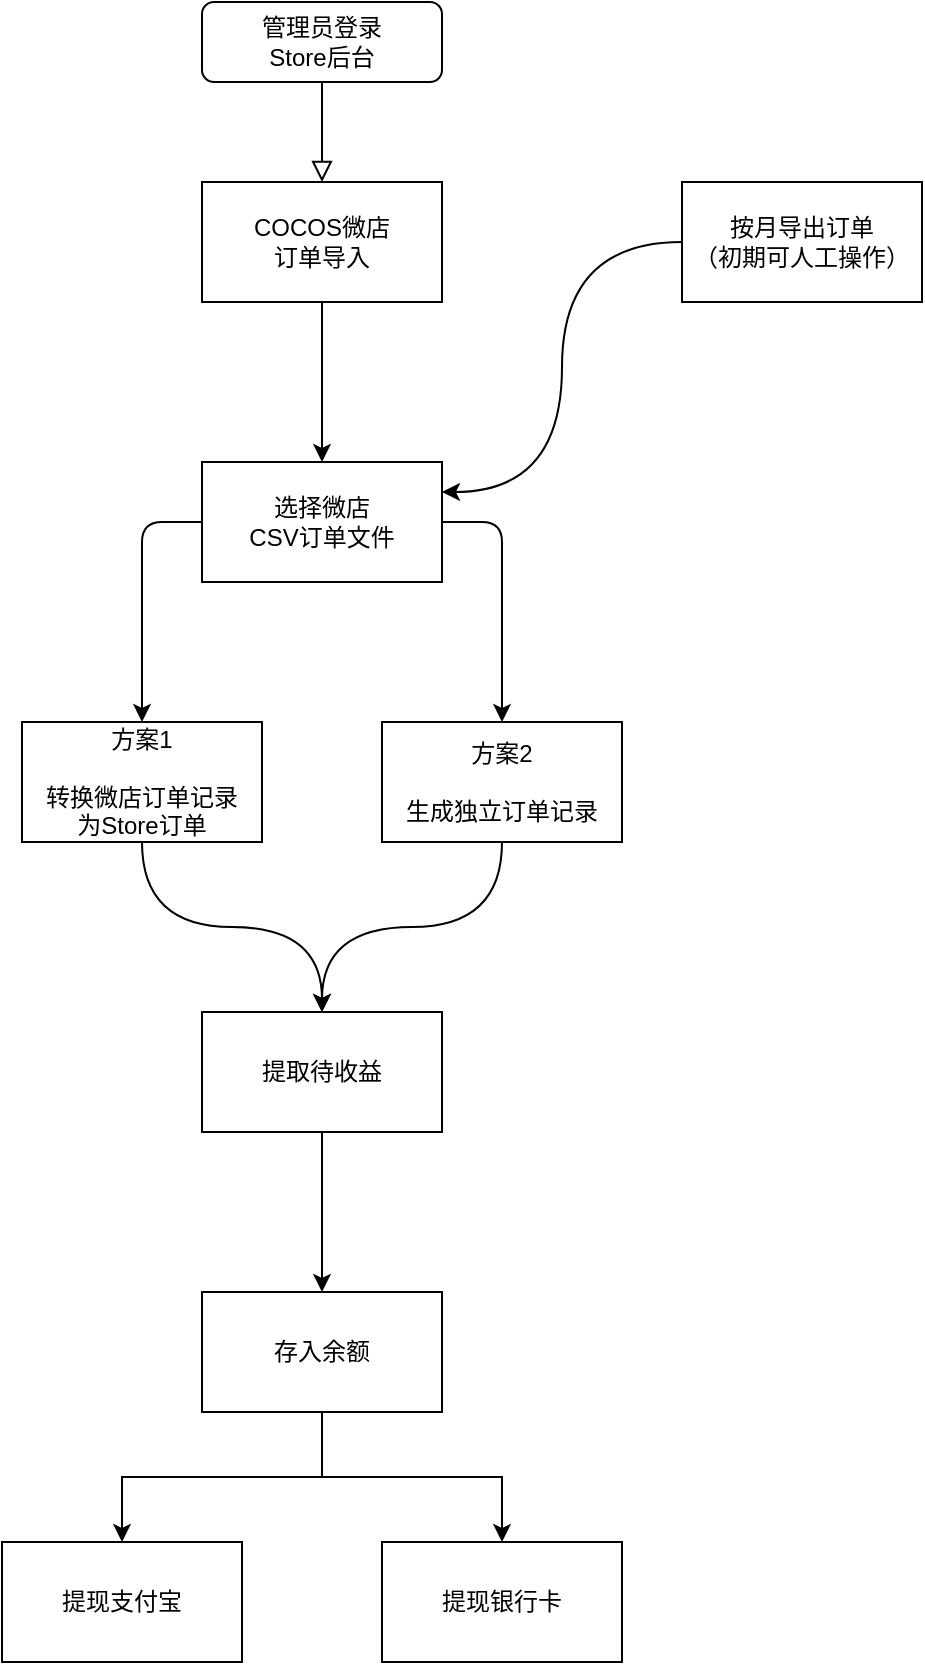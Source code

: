 <mxfile version="14.6.11" type="github">
  <diagram id="C5RBs43oDa-KdzZeNtuy" name="Page-1">
    <mxGraphModel dx="1037" dy="991" grid="1" gridSize="10" guides="1" tooltips="1" connect="1" arrows="1" fold="1" page="1" pageScale="1" pageWidth="827" pageHeight="1169" math="0" shadow="0">
      <root>
        <mxCell id="WIyWlLk6GJQsqaUBKTNV-0" />
        <mxCell id="WIyWlLk6GJQsqaUBKTNV-1" parent="WIyWlLk6GJQsqaUBKTNV-0" />
        <mxCell id="WIyWlLk6GJQsqaUBKTNV-2" value="" style="rounded=0;html=1;jettySize=auto;orthogonalLoop=1;fontSize=11;endArrow=block;endFill=0;endSize=8;strokeWidth=1;shadow=0;labelBackgroundColor=none;edgeStyle=orthogonalEdgeStyle;" parent="WIyWlLk6GJQsqaUBKTNV-1" source="WIyWlLk6GJQsqaUBKTNV-3" edge="1">
          <mxGeometry relative="1" as="geometry">
            <mxPoint x="220" y="170" as="targetPoint" />
          </mxGeometry>
        </mxCell>
        <mxCell id="WIyWlLk6GJQsqaUBKTNV-3" value="管理员登录&lt;br&gt;Store后台" style="rounded=1;whiteSpace=wrap;html=1;fontSize=12;glass=0;strokeWidth=1;shadow=0;" parent="WIyWlLk6GJQsqaUBKTNV-1" vertex="1">
          <mxGeometry x="160" y="80" width="120" height="40" as="geometry" />
        </mxCell>
        <mxCell id="PL2VfHsdXzQc7TMgbp8--2" value="" style="edgeStyle=orthogonalEdgeStyle;rounded=0;orthogonalLoop=1;jettySize=auto;html=1;" edge="1" parent="WIyWlLk6GJQsqaUBKTNV-1" source="PL2VfHsdXzQc7TMgbp8--0" target="PL2VfHsdXzQc7TMgbp8--1">
          <mxGeometry relative="1" as="geometry" />
        </mxCell>
        <mxCell id="PL2VfHsdXzQc7TMgbp8--0" value="COCOS微店&lt;br&gt;订单导入" style="rounded=0;whiteSpace=wrap;html=1;" vertex="1" parent="WIyWlLk6GJQsqaUBKTNV-1">
          <mxGeometry x="160" y="170" width="120" height="60" as="geometry" />
        </mxCell>
        <mxCell id="PL2VfHsdXzQc7TMgbp8--1" value="选择微店&lt;br&gt;CSV订单文件" style="whiteSpace=wrap;html=1;rounded=0;" vertex="1" parent="WIyWlLk6GJQsqaUBKTNV-1">
          <mxGeometry x="160" y="310" width="120" height="60" as="geometry" />
        </mxCell>
        <mxCell id="PL2VfHsdXzQc7TMgbp8--15" value="" style="edgeStyle=orthogonalEdgeStyle;rounded=0;orthogonalLoop=1;jettySize=auto;html=1;curved=1;" edge="1" parent="WIyWlLk6GJQsqaUBKTNV-1" source="PL2VfHsdXzQc7TMgbp8--3" target="PL2VfHsdXzQc7TMgbp8--13">
          <mxGeometry relative="1" as="geometry" />
        </mxCell>
        <mxCell id="PL2VfHsdXzQc7TMgbp8--3" value="方案1&lt;br&gt;&lt;br&gt;转换微店订单记录&lt;br&gt;为Store订单" style="whiteSpace=wrap;html=1;rounded=0;" vertex="1" parent="WIyWlLk6GJQsqaUBKTNV-1">
          <mxGeometry x="70" y="440" width="120" height="60" as="geometry" />
        </mxCell>
        <mxCell id="PL2VfHsdXzQc7TMgbp8--14" value="" style="edgeStyle=orthogonalEdgeStyle;rounded=0;orthogonalLoop=1;jettySize=auto;html=1;curved=1;" edge="1" parent="WIyWlLk6GJQsqaUBKTNV-1" source="PL2VfHsdXzQc7TMgbp8--6" target="PL2VfHsdXzQc7TMgbp8--13">
          <mxGeometry relative="1" as="geometry" />
        </mxCell>
        <mxCell id="PL2VfHsdXzQc7TMgbp8--6" value="方案2&lt;br&gt;&lt;br&gt;生成独立订单记录" style="whiteSpace=wrap;html=1;rounded=0;" vertex="1" parent="WIyWlLk6GJQsqaUBKTNV-1">
          <mxGeometry x="250" y="440" width="120" height="60" as="geometry" />
        </mxCell>
        <mxCell id="PL2VfHsdXzQc7TMgbp8--10" value="" style="endArrow=classic;html=1;exitX=1;exitY=0.5;exitDx=0;exitDy=0;entryX=0.5;entryY=0;entryDx=0;entryDy=0;" edge="1" parent="WIyWlLk6GJQsqaUBKTNV-1" source="PL2VfHsdXzQc7TMgbp8--1" target="PL2VfHsdXzQc7TMgbp8--6">
          <mxGeometry width="50" height="50" relative="1" as="geometry">
            <mxPoint x="230" y="410" as="sourcePoint" />
            <mxPoint x="300" y="400" as="targetPoint" />
            <Array as="points">
              <mxPoint x="310" y="340" />
            </Array>
          </mxGeometry>
        </mxCell>
        <mxCell id="PL2VfHsdXzQc7TMgbp8--11" value="" style="endArrow=classic;html=1;entryX=0.5;entryY=0;entryDx=0;entryDy=0;exitX=0;exitY=0.5;exitDx=0;exitDy=0;" edge="1" parent="WIyWlLk6GJQsqaUBKTNV-1" source="PL2VfHsdXzQc7TMgbp8--1" target="PL2VfHsdXzQc7TMgbp8--3">
          <mxGeometry width="50" height="50" relative="1" as="geometry">
            <mxPoint x="70" y="400" as="sourcePoint" />
            <mxPoint x="120" y="350" as="targetPoint" />
            <Array as="points">
              <mxPoint x="130" y="340" />
            </Array>
          </mxGeometry>
        </mxCell>
        <mxCell id="PL2VfHsdXzQc7TMgbp8--17" value="" style="edgeStyle=orthogonalEdgeStyle;rounded=0;orthogonalLoop=1;jettySize=auto;html=1;" edge="1" parent="WIyWlLk6GJQsqaUBKTNV-1" source="PL2VfHsdXzQc7TMgbp8--13" target="PL2VfHsdXzQc7TMgbp8--16">
          <mxGeometry relative="1" as="geometry" />
        </mxCell>
        <mxCell id="PL2VfHsdXzQc7TMgbp8--13" value="提取待收益" style="whiteSpace=wrap;html=1;rounded=0;" vertex="1" parent="WIyWlLk6GJQsqaUBKTNV-1">
          <mxGeometry x="160" y="585" width="120" height="60" as="geometry" />
        </mxCell>
        <mxCell id="PL2VfHsdXzQc7TMgbp8--19" value="" style="edgeStyle=orthogonalEdgeStyle;rounded=0;orthogonalLoop=1;jettySize=auto;html=1;" edge="1" parent="WIyWlLk6GJQsqaUBKTNV-1" source="PL2VfHsdXzQc7TMgbp8--16" target="PL2VfHsdXzQc7TMgbp8--18">
          <mxGeometry relative="1" as="geometry" />
        </mxCell>
        <mxCell id="PL2VfHsdXzQc7TMgbp8--21" value="" style="edgeStyle=orthogonalEdgeStyle;rounded=0;orthogonalLoop=1;jettySize=auto;html=1;" edge="1" parent="WIyWlLk6GJQsqaUBKTNV-1" source="PL2VfHsdXzQc7TMgbp8--16" target="PL2VfHsdXzQc7TMgbp8--20">
          <mxGeometry relative="1" as="geometry" />
        </mxCell>
        <mxCell id="PL2VfHsdXzQc7TMgbp8--16" value="存入余额" style="whiteSpace=wrap;html=1;rounded=0;" vertex="1" parent="WIyWlLk6GJQsqaUBKTNV-1">
          <mxGeometry x="160" y="725" width="120" height="60" as="geometry" />
        </mxCell>
        <mxCell id="PL2VfHsdXzQc7TMgbp8--18" value="提现支付宝" style="whiteSpace=wrap;html=1;rounded=0;" vertex="1" parent="WIyWlLk6GJQsqaUBKTNV-1">
          <mxGeometry x="60" y="850" width="120" height="60" as="geometry" />
        </mxCell>
        <mxCell id="PL2VfHsdXzQc7TMgbp8--20" value="提现银行卡" style="whiteSpace=wrap;html=1;rounded=0;" vertex="1" parent="WIyWlLk6GJQsqaUBKTNV-1">
          <mxGeometry x="250" y="850" width="120" height="60" as="geometry" />
        </mxCell>
        <mxCell id="PL2VfHsdXzQc7TMgbp8--23" value="" style="edgeStyle=orthogonalEdgeStyle;rounded=0;orthogonalLoop=1;jettySize=auto;html=1;entryX=1;entryY=0.25;entryDx=0;entryDy=0;curved=1;" edge="1" parent="WIyWlLk6GJQsqaUBKTNV-1" source="PL2VfHsdXzQc7TMgbp8--22" target="PL2VfHsdXzQc7TMgbp8--1">
          <mxGeometry relative="1" as="geometry" />
        </mxCell>
        <mxCell id="PL2VfHsdXzQc7TMgbp8--22" value="按月导出订单&lt;br&gt;（初期可人工操作）" style="rounded=0;whiteSpace=wrap;html=1;" vertex="1" parent="WIyWlLk6GJQsqaUBKTNV-1">
          <mxGeometry x="400" y="170" width="120" height="60" as="geometry" />
        </mxCell>
      </root>
    </mxGraphModel>
  </diagram>
</mxfile>

